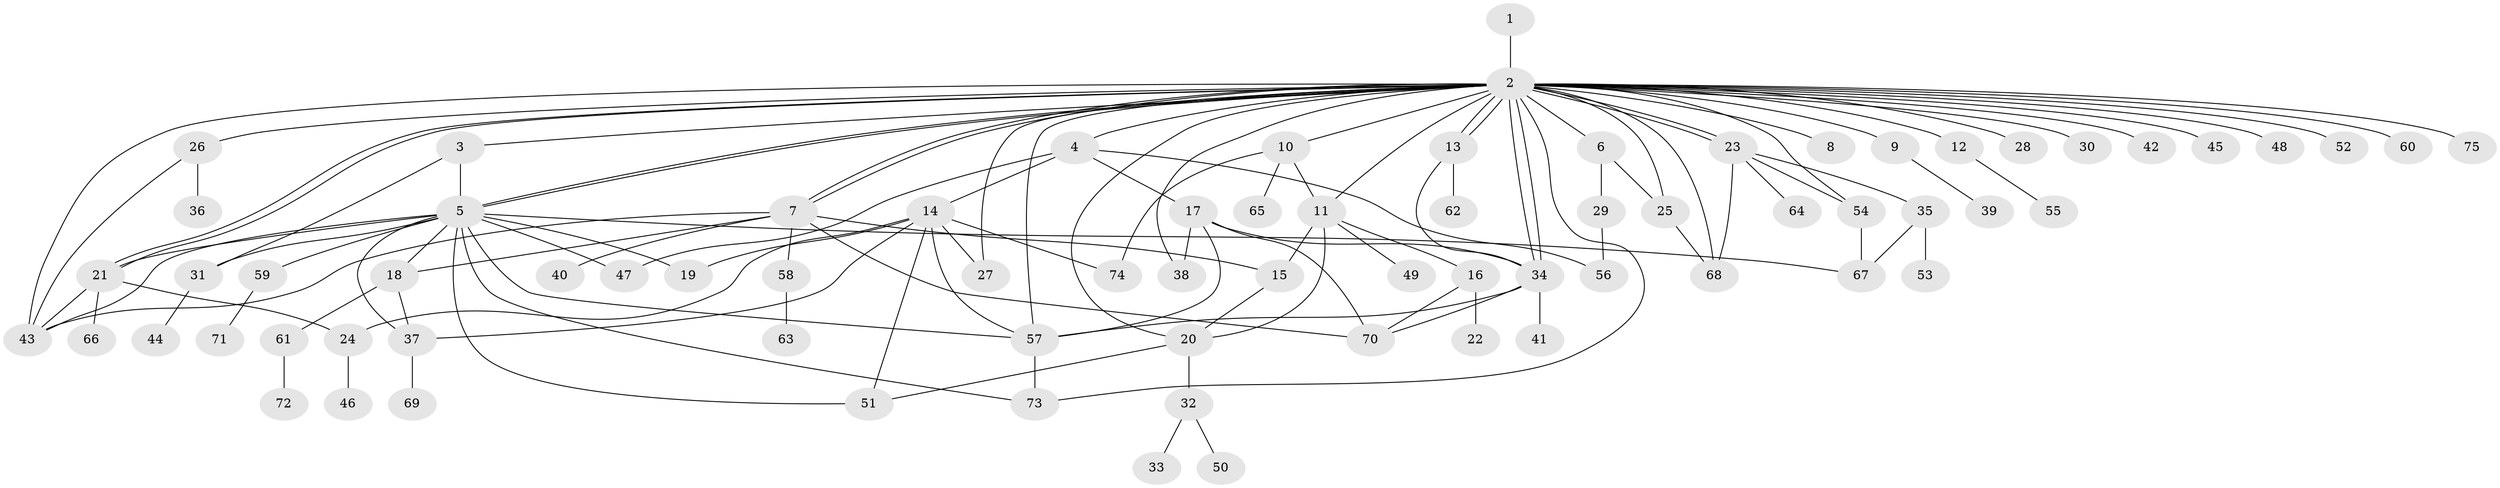 // coarse degree distribution, {1: 0.7837837837837838, 2: 0.08108108108108109, 6: 0.02702702702702703, 3: 0.05405405405405406, 24: 0.02702702702702703, 5: 0.02702702702702703}
// Generated by graph-tools (version 1.1) at 2025/50/03/04/25 21:50:56]
// undirected, 75 vertices, 120 edges
graph export_dot {
graph [start="1"]
  node [color=gray90,style=filled];
  1;
  2;
  3;
  4;
  5;
  6;
  7;
  8;
  9;
  10;
  11;
  12;
  13;
  14;
  15;
  16;
  17;
  18;
  19;
  20;
  21;
  22;
  23;
  24;
  25;
  26;
  27;
  28;
  29;
  30;
  31;
  32;
  33;
  34;
  35;
  36;
  37;
  38;
  39;
  40;
  41;
  42;
  43;
  44;
  45;
  46;
  47;
  48;
  49;
  50;
  51;
  52;
  53;
  54;
  55;
  56;
  57;
  58;
  59;
  60;
  61;
  62;
  63;
  64;
  65;
  66;
  67;
  68;
  69;
  70;
  71;
  72;
  73;
  74;
  75;
  1 -- 2;
  2 -- 3;
  2 -- 4;
  2 -- 5;
  2 -- 5;
  2 -- 6;
  2 -- 7;
  2 -- 7;
  2 -- 8;
  2 -- 9;
  2 -- 10;
  2 -- 11;
  2 -- 12;
  2 -- 13;
  2 -- 13;
  2 -- 20;
  2 -- 21;
  2 -- 21;
  2 -- 23;
  2 -- 23;
  2 -- 25;
  2 -- 26;
  2 -- 27;
  2 -- 28;
  2 -- 30;
  2 -- 34;
  2 -- 34;
  2 -- 38;
  2 -- 42;
  2 -- 43;
  2 -- 45;
  2 -- 48;
  2 -- 52;
  2 -- 54;
  2 -- 57;
  2 -- 60;
  2 -- 68;
  2 -- 73;
  2 -- 75;
  3 -- 5;
  3 -- 31;
  4 -- 14;
  4 -- 17;
  4 -- 47;
  4 -- 56;
  5 -- 18;
  5 -- 19;
  5 -- 21;
  5 -- 31;
  5 -- 37;
  5 -- 43;
  5 -- 47;
  5 -- 51;
  5 -- 57;
  5 -- 59;
  5 -- 67;
  5 -- 73;
  6 -- 25;
  6 -- 29;
  7 -- 15;
  7 -- 18;
  7 -- 40;
  7 -- 43;
  7 -- 58;
  7 -- 70;
  9 -- 39;
  10 -- 11;
  10 -- 65;
  10 -- 74;
  11 -- 15;
  11 -- 16;
  11 -- 20;
  11 -- 49;
  12 -- 55;
  13 -- 34;
  13 -- 62;
  14 -- 19;
  14 -- 24;
  14 -- 27;
  14 -- 37;
  14 -- 51;
  14 -- 57;
  14 -- 74;
  15 -- 20;
  16 -- 22;
  16 -- 70;
  17 -- 34;
  17 -- 38;
  17 -- 57;
  17 -- 70;
  18 -- 37;
  18 -- 61;
  20 -- 32;
  20 -- 51;
  21 -- 24;
  21 -- 43;
  21 -- 66;
  23 -- 35;
  23 -- 54;
  23 -- 64;
  23 -- 68;
  24 -- 46;
  25 -- 68;
  26 -- 36;
  26 -- 43;
  29 -- 56;
  31 -- 44;
  32 -- 33;
  32 -- 50;
  34 -- 41;
  34 -- 57;
  34 -- 70;
  35 -- 53;
  35 -- 67;
  37 -- 69;
  54 -- 67;
  57 -- 73;
  58 -- 63;
  59 -- 71;
  61 -- 72;
}
